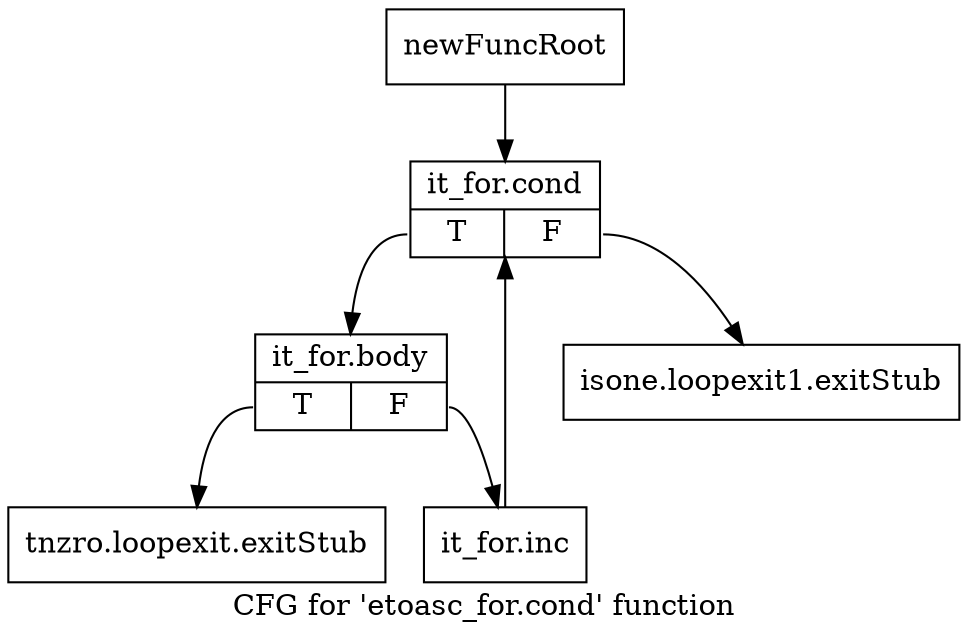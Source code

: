 digraph "CFG for 'etoasc_for.cond' function" {
	label="CFG for 'etoasc_for.cond' function";

	Node0xb7f3600 [shape=record,label="{newFuncRoot}"];
	Node0xb7f3600 -> Node0xb7f36f0;
	Node0xb7f3650 [shape=record,label="{isone.loopexit1.exitStub}"];
	Node0xb7f36a0 [shape=record,label="{tnzro.loopexit.exitStub}"];
	Node0xb7f36f0 [shape=record,label="{it_for.cond|{<s0>T|<s1>F}}"];
	Node0xb7f36f0:s0 -> Node0xb7f3740;
	Node0xb7f36f0:s1 -> Node0xb7f3650;
	Node0xb7f3740 [shape=record,label="{it_for.body|{<s0>T|<s1>F}}"];
	Node0xb7f3740:s0 -> Node0xb7f36a0;
	Node0xb7f3740:s1 -> Node0xb7f3790;
	Node0xb7f3790 [shape=record,label="{it_for.inc}"];
	Node0xb7f3790 -> Node0xb7f36f0;
}
